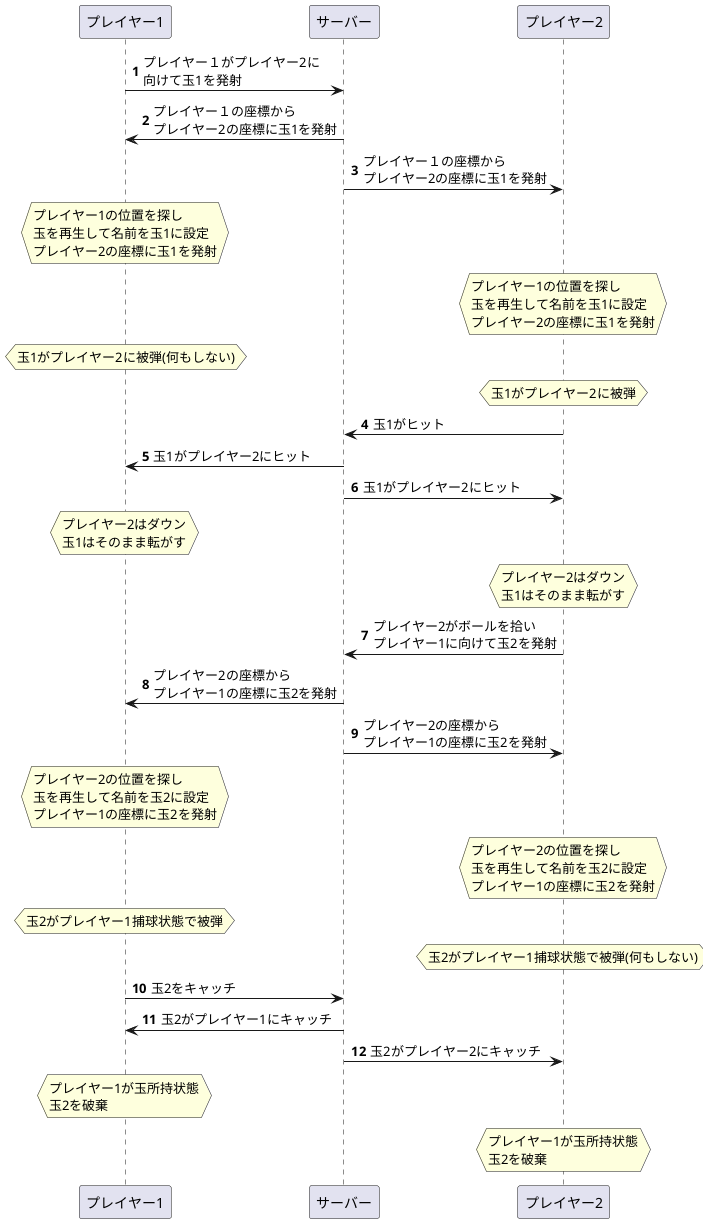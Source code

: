@startuml

'botシーケンス図'

participant プレイヤー1
participant サーバー
participant プレイヤー2

autonumber
プレイヤー1 -> サーバー:プレイヤー１がプレイヤー2に\n向けて玉1を発射
プレイヤー1 <- サーバー:プレイヤー１の座標から\nプレイヤー2の座標に玉1を発射
プレイヤー2 <- サーバー:プレイヤー１の座標から\nプレイヤー2の座標に玉1を発射

hnote over プレイヤー1 : プレイヤー1の位置を探し\n玉を再生して名前を玉1に設定\nプレイヤー2の座標に玉1を発射
hnote over プレイヤー2 : プレイヤー1の位置を探し\n玉を再生して名前を玉1に設定\nプレイヤー2の座標に玉1を発射

hnote over プレイヤー1 : 玉1がプレイヤー2に被弾(何もしない)
hnote over プレイヤー2 : 玉1がプレイヤー2に被弾
プレイヤー2 -> サーバー:玉1がヒット

プレイヤー1 <- サーバー:玉1がプレイヤー2にヒット
プレイヤー2 <- サーバー:玉1がプレイヤー2にヒット

hnote over プレイヤー1 : プレイヤー2はダウン\n玉1はそのまま転がす
hnote over プレイヤー2 : プレイヤー2はダウン\n玉1はそのまま転がす




プレイヤー2 -> サーバー:プレイヤー2がボールを拾い\nプレイヤー1に向けて玉2を発射
プレイヤー1 <- サーバー:プレイヤー2の座標から\nプレイヤー1の座標に玉2を発射
プレイヤー2 <- サーバー:プレイヤー2の座標から\nプレイヤー1の座標に玉2を発射

hnote over プレイヤー1 : プレイヤー2の位置を探し\n玉を再生して名前を玉2に設定\nプレイヤー1の座標に玉2を発射
hnote over プレイヤー2 : プレイヤー2の位置を探し\n玉を再生して名前を玉2に設定\nプレイヤー1の座標に玉2を発射

hnote over プレイヤー1 : 玉2がプレイヤー1捕球状態で被弾
hnote over プレイヤー2 : 玉2がプレイヤー1捕球状態で被弾(何もしない)

プレイヤー1 -> サーバー:玉2をキャッチ

プレイヤー1 <- サーバー:玉2がプレイヤー1にキャッチ
プレイヤー2 <- サーバー:玉2がプレイヤー2にキャッチ

hnote over プレイヤー1 : プレイヤー1が玉所持状態\n玉2を破棄
hnote over プレイヤー2 : プレイヤー1が玉所持状態\n玉2を破棄


@enduml
